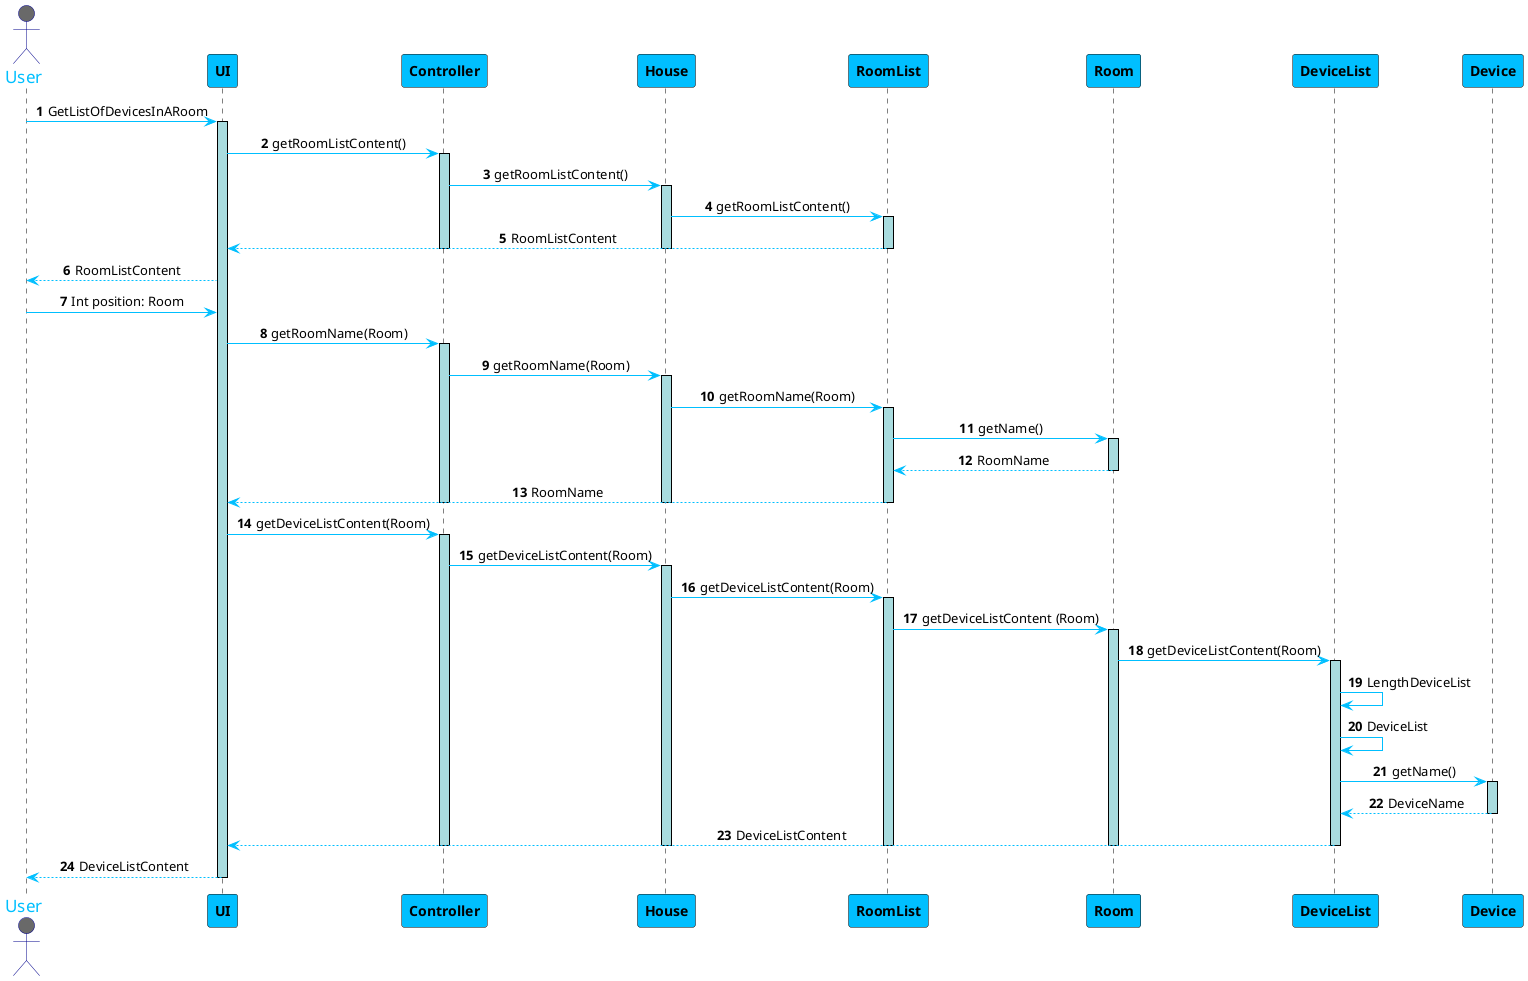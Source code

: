 @startuml
skinparam sequenceMessageAlign center
skinparam sequence {
	ArrowColor DeepSkyBlue
	ActorBorderColor DarkBlue
	LifeLineBorderColor black
	LifeLineBackgroundColor #A9DCDF

	ParticipantBorderColor Black
	ParticipantBackgroundColor DeepSkyBlue
	ParticipantFontStyle Bold

	ActorBackgroundColor DimGrey
	ActorFontColor DeepSkyBlue
	ActorFontSize 17
	ActorFontName Aapex
}

autonumber
actor User
User -> UI: GetListOfDevicesInARoom
activate UI
UI -> Controller: getRoomListContent()
activate Controller
Controller -> House: getRoomListContent()
activate House
House -> RoomList: getRoomListContent()
activate RoomList
UI <-- RoomList: RoomListContent
deactivate RoomList
deactivate House
deactivate Controller
User <-- UI: RoomListContent


User -> UI: Int position: Room
UI -> Controller: getRoomName(Room)
activate Controller
Controller -> House: getRoomName(Room)
activate House
House -> RoomList: getRoomName(Room)
activate RoomList
RoomList -> Room: getName()
activate Room
RoomList <-- Room: RoomName
deactivate Room
UI <-- RoomList: RoomName
deactivate RoomList
deactivate House
deactivate Controller
UI -> Controller: getDeviceListContent(Room)
activate Controller
Controller -> House: getDeviceListContent(Room)
activate House
House -> RoomList: getDeviceListContent(Room)
activate RoomList
RoomList -> Room: getDeviceListContent (Room)
activate Room
Room -> DeviceList: getDeviceListContent(Room)
activate DeviceList
DeviceList -> DeviceList: LengthDeviceList
DeviceList -> DeviceList: DeviceList
DeviceList -> Device: getName()
activate Device
DeviceList <-- Device: DeviceName
deactivate Device
UI <-- DeviceList: DeviceListContent
deactivate DeviceList
deactivate Room
deactivate RoomList
deactivate House
deactivate Controller
User <-- UI: DeviceListContent
deactivate UI
@enduml